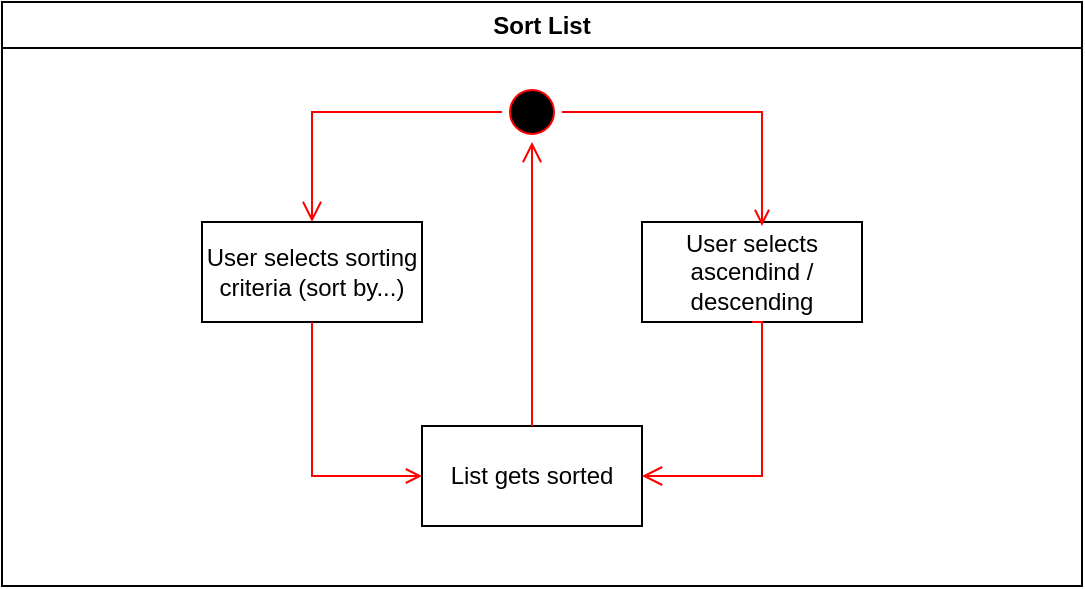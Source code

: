 <mxfile version="20.5.1" type="device"><diagram name="Page-1" id="e7e014a7-5840-1c2e-5031-d8a46d1fe8dd"><mxGraphModel dx="1038" dy="536" grid="1" gridSize="10" guides="1" tooltips="1" connect="1" arrows="1" fold="1" page="1" pageScale="1" pageWidth="1169" pageHeight="826" background="none" math="0" shadow="0"><root><mxCell id="0"/><mxCell id="1" parent="0"/><mxCell id="2" value="Sort List" style="swimlane;whiteSpace=wrap;startSize=23;" parent="1" vertex="1"><mxGeometry x="180" y="128" width="540" height="292" as="geometry"/></mxCell><mxCell id="5" value="" style="ellipse;shape=startState;fillColor=#000000;strokeColor=#ff0000;" parent="2" vertex="1"><mxGeometry x="250" y="40" width="30" height="30" as="geometry"/></mxCell><mxCell id="6" value="" style="edgeStyle=elbowEdgeStyle;elbow=horizontal;verticalAlign=bottom;endArrow=open;endSize=8;strokeColor=#FF0000;endFill=1;rounded=0;entryX=0.5;entryY=0;entryDx=0;entryDy=0;" parent="2" source="5" target="7" edge="1"><mxGeometry x="100" y="40" as="geometry"><mxPoint x="115" y="110" as="targetPoint"/><Array as="points"><mxPoint x="155" y="72"/></Array></mxGeometry></mxCell><mxCell id="7" value="User selects sorting criteria (sort by...)" style="whiteSpace=wrap;" parent="2" vertex="1"><mxGeometry x="100" y="110" width="110" height="50" as="geometry"/></mxCell><mxCell id="8" value="List gets sorted" style="whiteSpace=wrap;" parent="2" vertex="1"><mxGeometry x="210" y="212" width="110" height="50" as="geometry"/></mxCell><mxCell id="9" value="" style="endArrow=open;strokeColor=#FF0000;endFill=1;rounded=0;entryX=0;entryY=0.5;entryDx=0;entryDy=0;exitX=0.5;exitY=1;exitDx=0;exitDy=0;" parent="2" source="7" target="8" edge="1"><mxGeometry relative="1" as="geometry"><Array as="points"><mxPoint x="155" y="237"/></Array></mxGeometry></mxCell><mxCell id="SSWJBMraqcoBfN3YrY3c-85" value="User selects ascendind / descending" style="whiteSpace=wrap;" parent="2" vertex="1"><mxGeometry x="320" y="110" width="110" height="50" as="geometry"/></mxCell><mxCell id="SSWJBMraqcoBfN3YrY3c-87" value="" style="edgeStyle=elbowEdgeStyle;elbow=horizontal;verticalAlign=bottom;endArrow=open;endSize=8;strokeColor=#FF0000;endFill=1;rounded=0;entryX=1;entryY=0.5;entryDx=0;entryDy=0;exitX=0.5;exitY=1;exitDx=0;exitDy=0;" parent="2" source="SSWJBMraqcoBfN3YrY3c-85" target="8" edge="1"><mxGeometry x="70" y="59" as="geometry"><mxPoint x="305" y="257" as="targetPoint"/><mxPoint x="400" y="202" as="sourcePoint"/><Array as="points"><mxPoint x="380" y="232"/></Array></mxGeometry></mxCell><mxCell id="SSWJBMraqcoBfN3YrY3c-90" value="" style="endArrow=open;strokeColor=#FF0000;endFill=1;rounded=0;exitX=1;exitY=0.5;exitDx=0;exitDy=0;" parent="2" source="5" edge="1"><mxGeometry relative="1" as="geometry"><mxPoint x="320" y="372" as="sourcePoint"/><mxPoint x="380" y="112" as="targetPoint"/><Array as="points"><mxPoint x="380" y="55"/></Array></mxGeometry></mxCell><mxCell id="SSWJBMraqcoBfN3YrY3c-91" value="" style="edgeStyle=elbowEdgeStyle;elbow=horizontal;verticalAlign=bottom;endArrow=open;endSize=8;strokeColor=#FF0000;endFill=1;rounded=0;exitX=0.5;exitY=0;exitDx=0;exitDy=0;entryX=0.5;entryY=1;entryDx=0;entryDy=0;" parent="2" source="8" target="5" edge="1"><mxGeometry x="-174.59" y="113" as="geometry"><mxPoint x="310.41" y="432" as="targetPoint"/><mxPoint x="310.41" y="342" as="sourcePoint"/><Array as="points"/></mxGeometry></mxCell></root></mxGraphModel></diagram></mxfile>